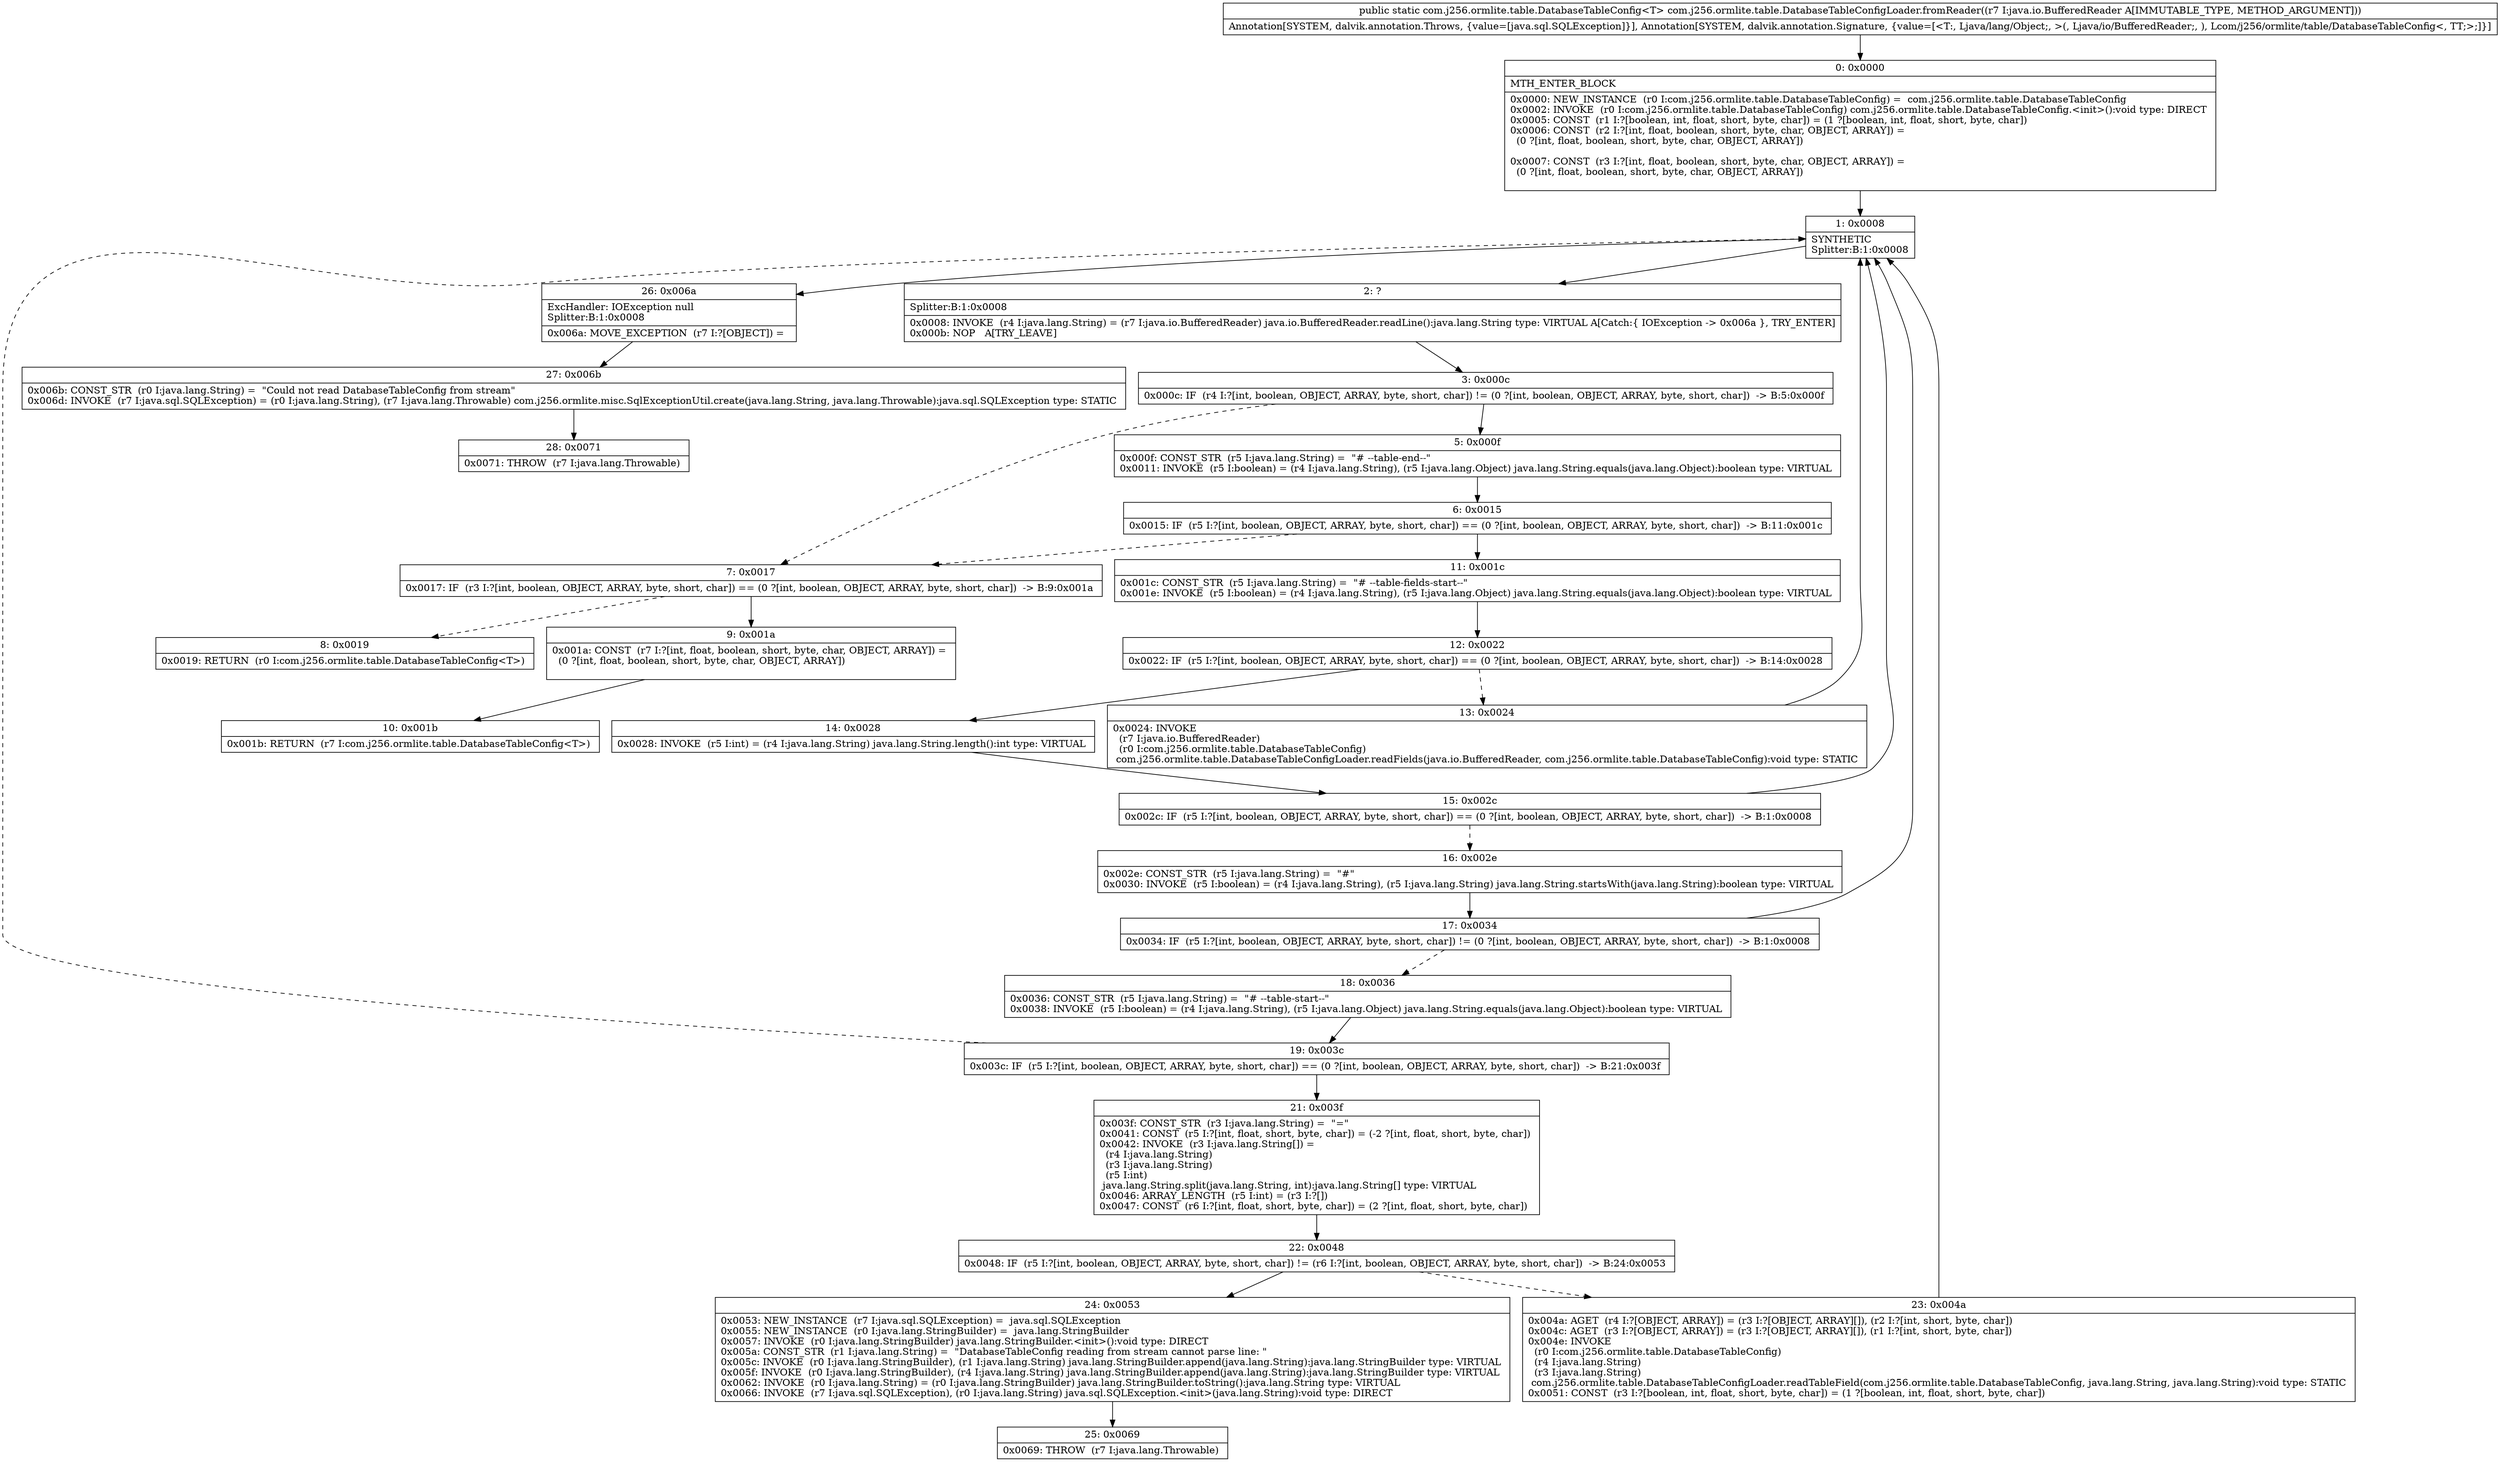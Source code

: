 digraph "CFG forcom.j256.ormlite.table.DatabaseTableConfigLoader.fromReader(Ljava\/io\/BufferedReader;)Lcom\/j256\/ormlite\/table\/DatabaseTableConfig;" {
Node_0 [shape=record,label="{0\:\ 0x0000|MTH_ENTER_BLOCK\l|0x0000: NEW_INSTANCE  (r0 I:com.j256.ormlite.table.DatabaseTableConfig) =  com.j256.ormlite.table.DatabaseTableConfig \l0x0002: INVOKE  (r0 I:com.j256.ormlite.table.DatabaseTableConfig) com.j256.ormlite.table.DatabaseTableConfig.\<init\>():void type: DIRECT \l0x0005: CONST  (r1 I:?[boolean, int, float, short, byte, char]) = (1 ?[boolean, int, float, short, byte, char]) \l0x0006: CONST  (r2 I:?[int, float, boolean, short, byte, char, OBJECT, ARRAY]) = \l  (0 ?[int, float, boolean, short, byte, char, OBJECT, ARRAY])\l \l0x0007: CONST  (r3 I:?[int, float, boolean, short, byte, char, OBJECT, ARRAY]) = \l  (0 ?[int, float, boolean, short, byte, char, OBJECT, ARRAY])\l \l}"];
Node_1 [shape=record,label="{1\:\ 0x0008|SYNTHETIC\lSplitter:B:1:0x0008\l}"];
Node_2 [shape=record,label="{2\:\ ?|Splitter:B:1:0x0008\l|0x0008: INVOKE  (r4 I:java.lang.String) = (r7 I:java.io.BufferedReader) java.io.BufferedReader.readLine():java.lang.String type: VIRTUAL A[Catch:\{ IOException \-\> 0x006a \}, TRY_ENTER]\l0x000b: NOP   A[TRY_LEAVE]\l}"];
Node_3 [shape=record,label="{3\:\ 0x000c|0x000c: IF  (r4 I:?[int, boolean, OBJECT, ARRAY, byte, short, char]) != (0 ?[int, boolean, OBJECT, ARRAY, byte, short, char])  \-\> B:5:0x000f \l}"];
Node_5 [shape=record,label="{5\:\ 0x000f|0x000f: CONST_STR  (r5 I:java.lang.String) =  \"# \-\-table\-end\-\-\" \l0x0011: INVOKE  (r5 I:boolean) = (r4 I:java.lang.String), (r5 I:java.lang.Object) java.lang.String.equals(java.lang.Object):boolean type: VIRTUAL \l}"];
Node_6 [shape=record,label="{6\:\ 0x0015|0x0015: IF  (r5 I:?[int, boolean, OBJECT, ARRAY, byte, short, char]) == (0 ?[int, boolean, OBJECT, ARRAY, byte, short, char])  \-\> B:11:0x001c \l}"];
Node_7 [shape=record,label="{7\:\ 0x0017|0x0017: IF  (r3 I:?[int, boolean, OBJECT, ARRAY, byte, short, char]) == (0 ?[int, boolean, OBJECT, ARRAY, byte, short, char])  \-\> B:9:0x001a \l}"];
Node_8 [shape=record,label="{8\:\ 0x0019|0x0019: RETURN  (r0 I:com.j256.ormlite.table.DatabaseTableConfig\<T\>) \l}"];
Node_9 [shape=record,label="{9\:\ 0x001a|0x001a: CONST  (r7 I:?[int, float, boolean, short, byte, char, OBJECT, ARRAY]) = \l  (0 ?[int, float, boolean, short, byte, char, OBJECT, ARRAY])\l \l}"];
Node_10 [shape=record,label="{10\:\ 0x001b|0x001b: RETURN  (r7 I:com.j256.ormlite.table.DatabaseTableConfig\<T\>) \l}"];
Node_11 [shape=record,label="{11\:\ 0x001c|0x001c: CONST_STR  (r5 I:java.lang.String) =  \"# \-\-table\-fields\-start\-\-\" \l0x001e: INVOKE  (r5 I:boolean) = (r4 I:java.lang.String), (r5 I:java.lang.Object) java.lang.String.equals(java.lang.Object):boolean type: VIRTUAL \l}"];
Node_12 [shape=record,label="{12\:\ 0x0022|0x0022: IF  (r5 I:?[int, boolean, OBJECT, ARRAY, byte, short, char]) == (0 ?[int, boolean, OBJECT, ARRAY, byte, short, char])  \-\> B:14:0x0028 \l}"];
Node_13 [shape=record,label="{13\:\ 0x0024|0x0024: INVOKE  \l  (r7 I:java.io.BufferedReader)\l  (r0 I:com.j256.ormlite.table.DatabaseTableConfig)\l com.j256.ormlite.table.DatabaseTableConfigLoader.readFields(java.io.BufferedReader, com.j256.ormlite.table.DatabaseTableConfig):void type: STATIC \l}"];
Node_14 [shape=record,label="{14\:\ 0x0028|0x0028: INVOKE  (r5 I:int) = (r4 I:java.lang.String) java.lang.String.length():int type: VIRTUAL \l}"];
Node_15 [shape=record,label="{15\:\ 0x002c|0x002c: IF  (r5 I:?[int, boolean, OBJECT, ARRAY, byte, short, char]) == (0 ?[int, boolean, OBJECT, ARRAY, byte, short, char])  \-\> B:1:0x0008 \l}"];
Node_16 [shape=record,label="{16\:\ 0x002e|0x002e: CONST_STR  (r5 I:java.lang.String) =  \"#\" \l0x0030: INVOKE  (r5 I:boolean) = (r4 I:java.lang.String), (r5 I:java.lang.String) java.lang.String.startsWith(java.lang.String):boolean type: VIRTUAL \l}"];
Node_17 [shape=record,label="{17\:\ 0x0034|0x0034: IF  (r5 I:?[int, boolean, OBJECT, ARRAY, byte, short, char]) != (0 ?[int, boolean, OBJECT, ARRAY, byte, short, char])  \-\> B:1:0x0008 \l}"];
Node_18 [shape=record,label="{18\:\ 0x0036|0x0036: CONST_STR  (r5 I:java.lang.String) =  \"# \-\-table\-start\-\-\" \l0x0038: INVOKE  (r5 I:boolean) = (r4 I:java.lang.String), (r5 I:java.lang.Object) java.lang.String.equals(java.lang.Object):boolean type: VIRTUAL \l}"];
Node_19 [shape=record,label="{19\:\ 0x003c|0x003c: IF  (r5 I:?[int, boolean, OBJECT, ARRAY, byte, short, char]) == (0 ?[int, boolean, OBJECT, ARRAY, byte, short, char])  \-\> B:21:0x003f \l}"];
Node_21 [shape=record,label="{21\:\ 0x003f|0x003f: CONST_STR  (r3 I:java.lang.String) =  \"=\" \l0x0041: CONST  (r5 I:?[int, float, short, byte, char]) = (\-2 ?[int, float, short, byte, char]) \l0x0042: INVOKE  (r3 I:java.lang.String[]) = \l  (r4 I:java.lang.String)\l  (r3 I:java.lang.String)\l  (r5 I:int)\l java.lang.String.split(java.lang.String, int):java.lang.String[] type: VIRTUAL \l0x0046: ARRAY_LENGTH  (r5 I:int) = (r3 I:?[]) \l0x0047: CONST  (r6 I:?[int, float, short, byte, char]) = (2 ?[int, float, short, byte, char]) \l}"];
Node_22 [shape=record,label="{22\:\ 0x0048|0x0048: IF  (r5 I:?[int, boolean, OBJECT, ARRAY, byte, short, char]) != (r6 I:?[int, boolean, OBJECT, ARRAY, byte, short, char])  \-\> B:24:0x0053 \l}"];
Node_23 [shape=record,label="{23\:\ 0x004a|0x004a: AGET  (r4 I:?[OBJECT, ARRAY]) = (r3 I:?[OBJECT, ARRAY][]), (r2 I:?[int, short, byte, char]) \l0x004c: AGET  (r3 I:?[OBJECT, ARRAY]) = (r3 I:?[OBJECT, ARRAY][]), (r1 I:?[int, short, byte, char]) \l0x004e: INVOKE  \l  (r0 I:com.j256.ormlite.table.DatabaseTableConfig)\l  (r4 I:java.lang.String)\l  (r3 I:java.lang.String)\l com.j256.ormlite.table.DatabaseTableConfigLoader.readTableField(com.j256.ormlite.table.DatabaseTableConfig, java.lang.String, java.lang.String):void type: STATIC \l0x0051: CONST  (r3 I:?[boolean, int, float, short, byte, char]) = (1 ?[boolean, int, float, short, byte, char]) \l}"];
Node_24 [shape=record,label="{24\:\ 0x0053|0x0053: NEW_INSTANCE  (r7 I:java.sql.SQLException) =  java.sql.SQLException \l0x0055: NEW_INSTANCE  (r0 I:java.lang.StringBuilder) =  java.lang.StringBuilder \l0x0057: INVOKE  (r0 I:java.lang.StringBuilder) java.lang.StringBuilder.\<init\>():void type: DIRECT \l0x005a: CONST_STR  (r1 I:java.lang.String) =  \"DatabaseTableConfig reading from stream cannot parse line: \" \l0x005c: INVOKE  (r0 I:java.lang.StringBuilder), (r1 I:java.lang.String) java.lang.StringBuilder.append(java.lang.String):java.lang.StringBuilder type: VIRTUAL \l0x005f: INVOKE  (r0 I:java.lang.StringBuilder), (r4 I:java.lang.String) java.lang.StringBuilder.append(java.lang.String):java.lang.StringBuilder type: VIRTUAL \l0x0062: INVOKE  (r0 I:java.lang.String) = (r0 I:java.lang.StringBuilder) java.lang.StringBuilder.toString():java.lang.String type: VIRTUAL \l0x0066: INVOKE  (r7 I:java.sql.SQLException), (r0 I:java.lang.String) java.sql.SQLException.\<init\>(java.lang.String):void type: DIRECT \l}"];
Node_25 [shape=record,label="{25\:\ 0x0069|0x0069: THROW  (r7 I:java.lang.Throwable) \l}"];
Node_26 [shape=record,label="{26\:\ 0x006a|ExcHandler: IOException null\lSplitter:B:1:0x0008\l|0x006a: MOVE_EXCEPTION  (r7 I:?[OBJECT]) =  \l}"];
Node_27 [shape=record,label="{27\:\ 0x006b|0x006b: CONST_STR  (r0 I:java.lang.String) =  \"Could not read DatabaseTableConfig from stream\" \l0x006d: INVOKE  (r7 I:java.sql.SQLException) = (r0 I:java.lang.String), (r7 I:java.lang.Throwable) com.j256.ormlite.misc.SqlExceptionUtil.create(java.lang.String, java.lang.Throwable):java.sql.SQLException type: STATIC \l}"];
Node_28 [shape=record,label="{28\:\ 0x0071|0x0071: THROW  (r7 I:java.lang.Throwable) \l}"];
MethodNode[shape=record,label="{public static com.j256.ormlite.table.DatabaseTableConfig\<T\> com.j256.ormlite.table.DatabaseTableConfigLoader.fromReader((r7 I:java.io.BufferedReader A[IMMUTABLE_TYPE, METHOD_ARGUMENT]))  | Annotation[SYSTEM, dalvik.annotation.Throws, \{value=[java.sql.SQLException]\}], Annotation[SYSTEM, dalvik.annotation.Signature, \{value=[\<T:, Ljava\/lang\/Object;, \>(, Ljava\/io\/BufferedReader;, ), Lcom\/j256\/ormlite\/table\/DatabaseTableConfig\<, TT;\>;]\}]\l}"];
MethodNode -> Node_0;
Node_0 -> Node_1;
Node_1 -> Node_2;
Node_1 -> Node_26;
Node_2 -> Node_3;
Node_3 -> Node_5;
Node_3 -> Node_7[style=dashed];
Node_5 -> Node_6;
Node_6 -> Node_7[style=dashed];
Node_6 -> Node_11;
Node_7 -> Node_8[style=dashed];
Node_7 -> Node_9;
Node_9 -> Node_10;
Node_11 -> Node_12;
Node_12 -> Node_13[style=dashed];
Node_12 -> Node_14;
Node_13 -> Node_1;
Node_14 -> Node_15;
Node_15 -> Node_1;
Node_15 -> Node_16[style=dashed];
Node_16 -> Node_17;
Node_17 -> Node_1;
Node_17 -> Node_18[style=dashed];
Node_18 -> Node_19;
Node_19 -> Node_21;
Node_19 -> Node_1[style=dashed];
Node_21 -> Node_22;
Node_22 -> Node_23[style=dashed];
Node_22 -> Node_24;
Node_23 -> Node_1;
Node_24 -> Node_25;
Node_26 -> Node_27;
Node_27 -> Node_28;
}

